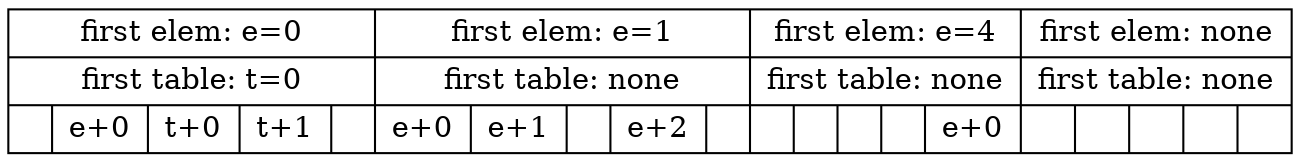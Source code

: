 digraph {
  node [shape="record", width=0.2, height=0.2];

  buckets [label="
    {first elem: e=0 | first table: t=0 | { | e+0 | t+0 | t+1 | }} |
    {first elem: e=1 | first table: none | { e+0 | e+1 | | e+2 | }} |
    {first elem: e=4 | first table: none | { ||||e+0 }} |
    {first elem: none | first table: none | {||||}}
    "];
}
